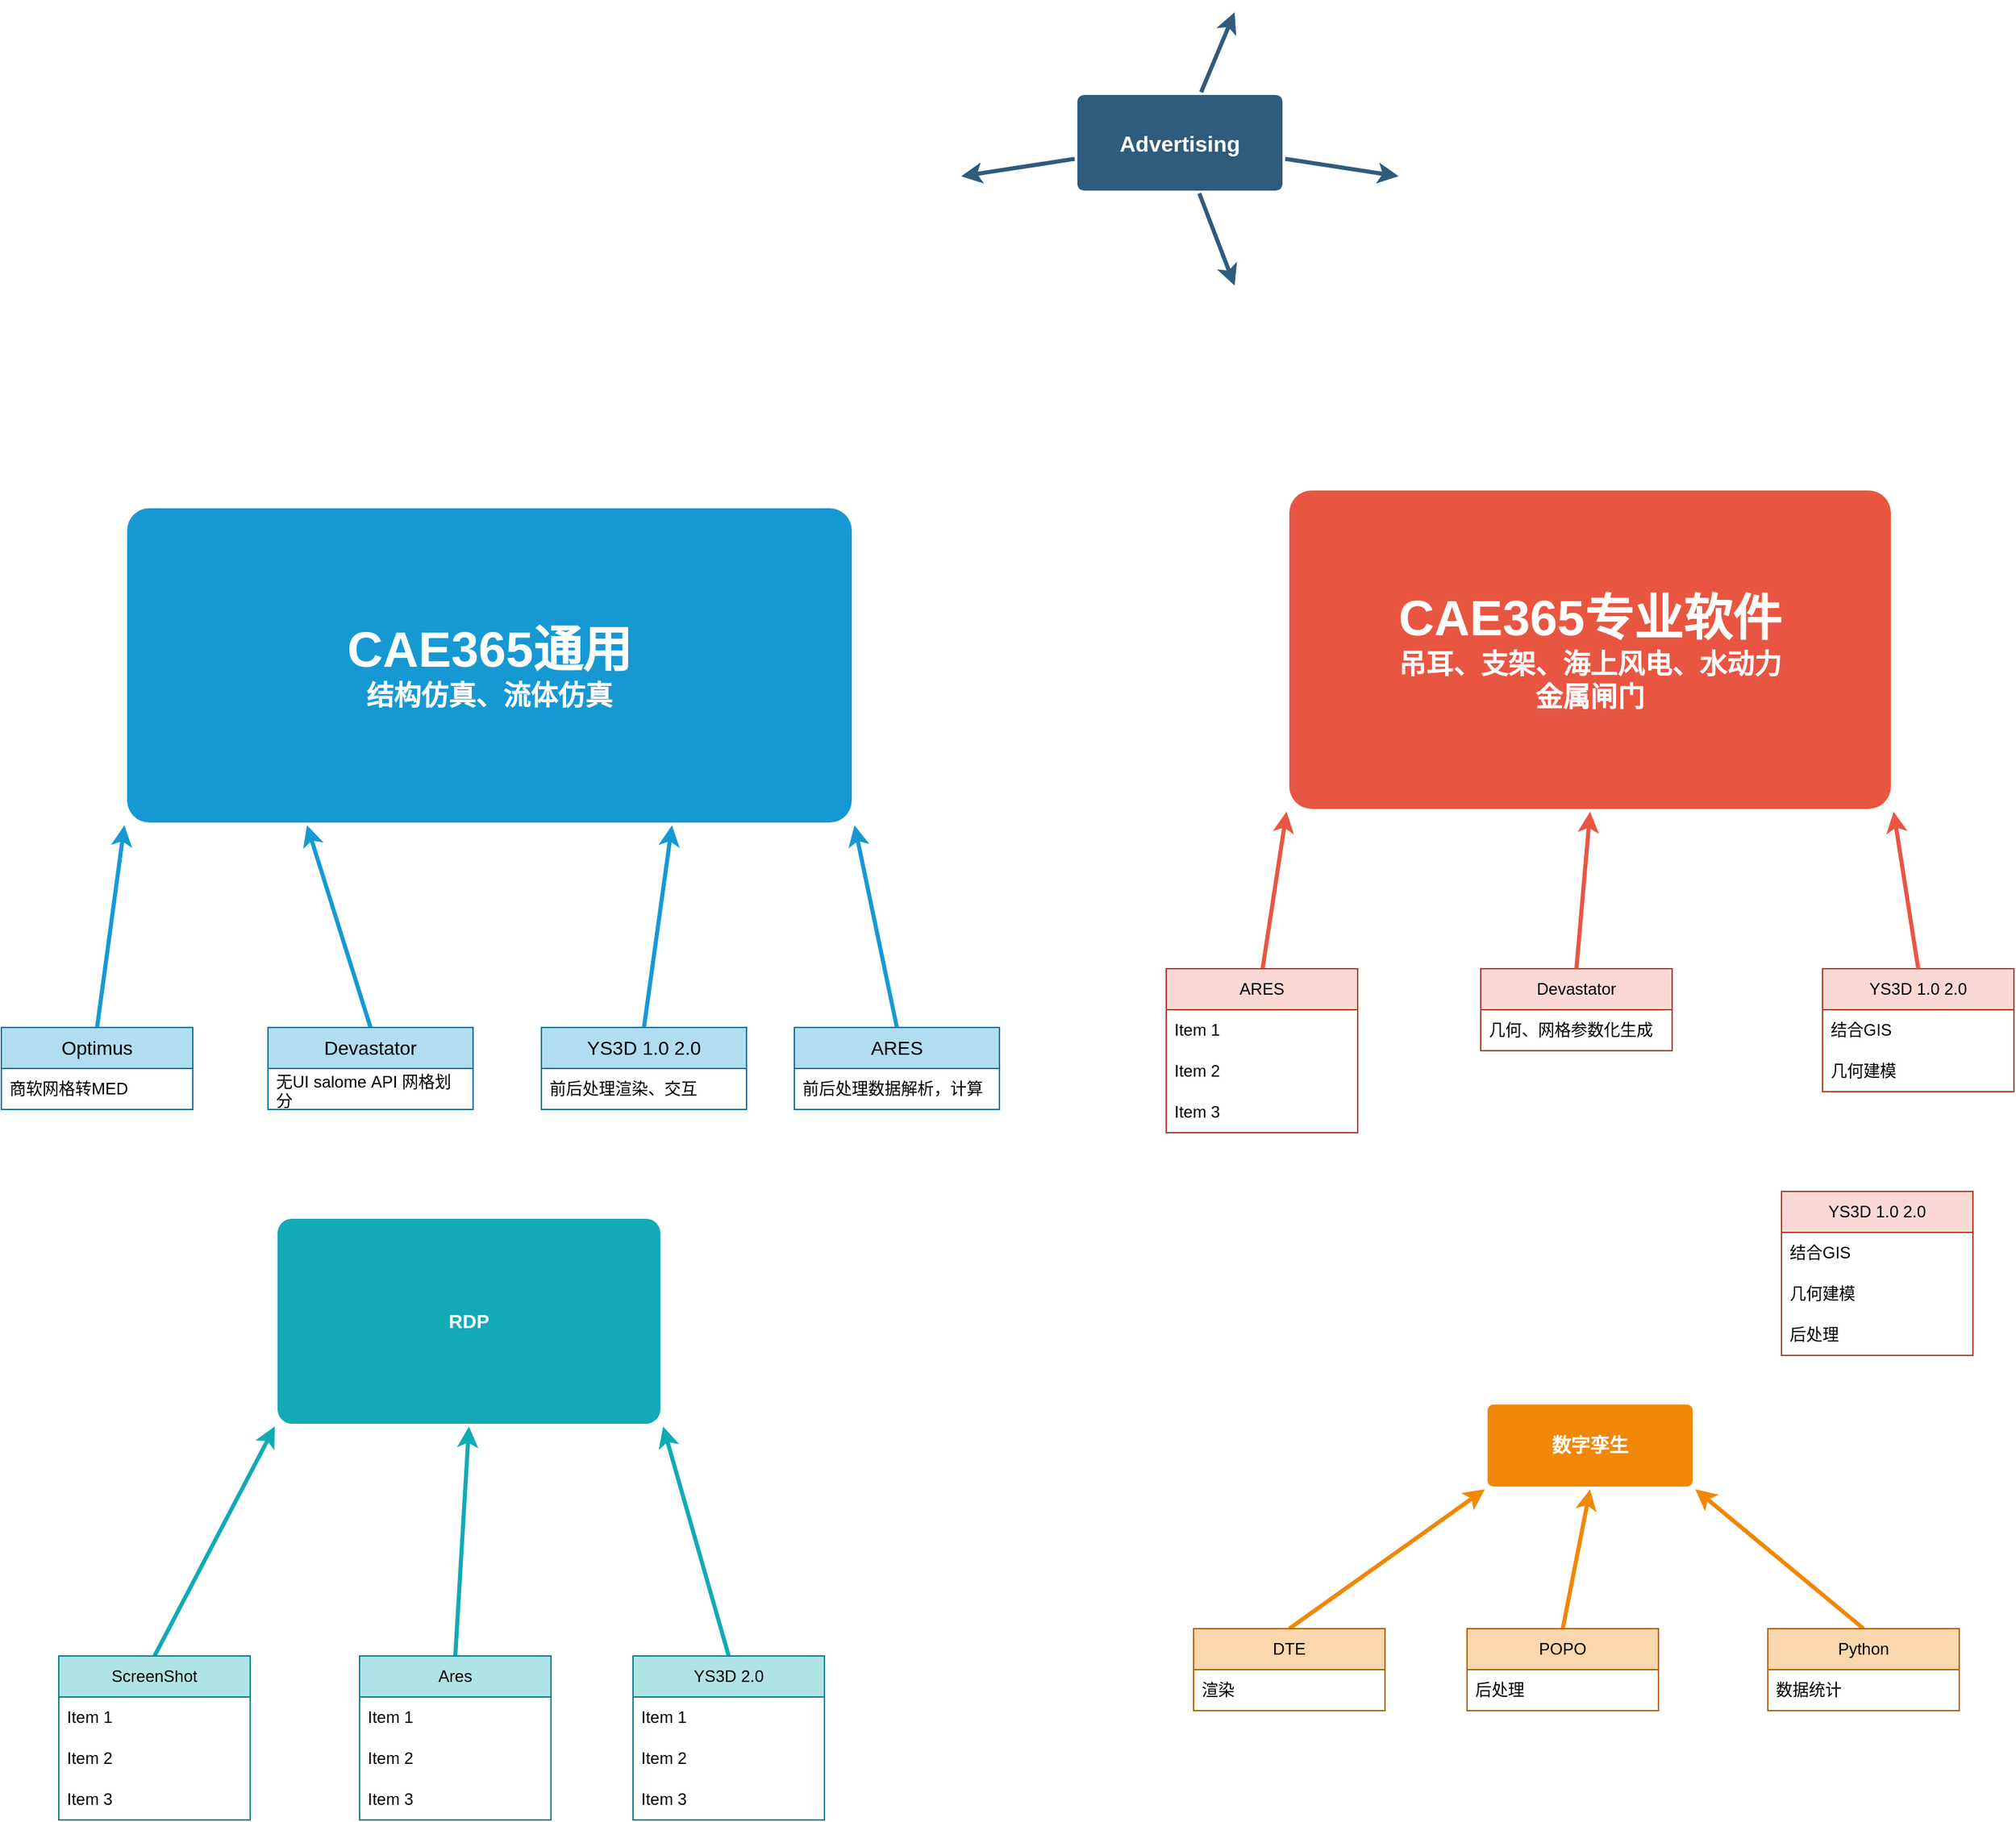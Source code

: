 <mxfile version="27.0.6">
  <diagram id="6a731a19-8d31-9384-78a2-239565b7b9f0" name="Page-1">
    <mxGraphModel dx="1766" dy="504" grid="1" gridSize="10" guides="1" tooltips="1" connect="1" arrows="1" fold="1" page="1" pageScale="1" pageWidth="1169" pageHeight="827" background="none" math="0" shadow="0">
      <root>
        <mxCell id="0" />
        <mxCell id="1" parent="0" />
        <mxCell id="1745" value="" style="edgeStyle=none;rounded=0;jumpStyle=none;html=1;shadow=0;labelBackgroundColor=none;startArrow=none;startFill=0;endArrow=classic;endFill=1;jettySize=auto;orthogonalLoop=1;strokeColor=#2F5B7C;strokeWidth=3;fontFamily=Helvetica;fontSize=16;fontColor=#23445D;spacing=5;" parent="1" source="1749" edge="1">
          <mxGeometry relative="1" as="geometry">
            <mxPoint x="720" y="267" as="targetPoint" />
          </mxGeometry>
        </mxCell>
        <mxCell id="1746" value="" style="edgeStyle=none;rounded=0;jumpStyle=none;html=1;shadow=0;labelBackgroundColor=none;startArrow=none;startFill=0;endArrow=classic;endFill=1;jettySize=auto;orthogonalLoop=1;strokeColor=#2F5B7C;strokeWidth=3;fontFamily=Helvetica;fontSize=16;fontColor=#23445D;spacing=5;" parent="1" source="1749" edge="1">
          <mxGeometry relative="1" as="geometry">
            <mxPoint x="840" y="387" as="targetPoint" />
          </mxGeometry>
        </mxCell>
        <mxCell id="1747" value="" style="edgeStyle=none;rounded=0;jumpStyle=none;html=1;shadow=0;labelBackgroundColor=none;startArrow=none;startFill=0;endArrow=classic;endFill=1;jettySize=auto;orthogonalLoop=1;strokeColor=#2F5B7C;strokeWidth=3;fontFamily=Helvetica;fontSize=16;fontColor=#23445D;spacing=5;" parent="1" source="1749" edge="1">
          <mxGeometry relative="1" as="geometry">
            <mxPoint x="720" y="467" as="targetPoint" />
          </mxGeometry>
        </mxCell>
        <mxCell id="1748" value="" style="edgeStyle=none;rounded=0;jumpStyle=none;html=1;shadow=0;labelBackgroundColor=none;startArrow=none;startFill=0;endArrow=classic;endFill=1;jettySize=auto;orthogonalLoop=1;strokeColor=#2F5B7C;strokeWidth=3;fontFamily=Helvetica;fontSize=16;fontColor=#23445D;spacing=5;" parent="1" source="1749" edge="1">
          <mxGeometry relative="1" as="geometry">
            <mxPoint x="520" y="387" as="targetPoint" />
          </mxGeometry>
        </mxCell>
        <mxCell id="1749" value="Advertising" style="rounded=1;whiteSpace=wrap;html=1;shadow=0;labelBackgroundColor=none;strokeColor=none;strokeWidth=3;fillColor=#2F5B7C;fontFamily=Helvetica;fontSize=16;fontColor=#FFFFFF;align=center;fontStyle=1;spacing=5;arcSize=7;perimeterSpacing=2;" parent="1" vertex="1">
          <mxGeometry x="605" y="327.5" width="150" height="70" as="geometry" />
        </mxCell>
        <mxCell id="1750" value="" style="edgeStyle=none;rounded=1;jumpStyle=none;html=1;shadow=0;labelBackgroundColor=none;startArrow=none;startFill=0;jettySize=auto;orthogonalLoop=1;strokeColor=#E85642;strokeWidth=3;fontFamily=Helvetica;fontSize=14;fontColor=#FFFFFF;spacing=5;fontStyle=1;fillColor=#b0e3e6;entryX=0;entryY=1;entryDx=0;entryDy=0;exitX=0.5;exitY=0.025;exitDx=0;exitDy=0;exitPerimeter=0;" parent="1" source="hU8TNFoHVjc1xS8ysNcD-1803" target="1753" edge="1">
          <mxGeometry relative="1" as="geometry">
            <mxPoint x="745.0" y="946.0" as="sourcePoint" />
          </mxGeometry>
        </mxCell>
        <mxCell id="1753" value="&lt;font style=&quot;font-size: 36px;&quot;&gt;CAE365专业软件&lt;/font&gt;&lt;div&gt;&lt;font style=&quot;font-size: 20px;&quot;&gt;吊耳、支架、海上风电、水动力&lt;/font&gt;&lt;/div&gt;&lt;div&gt;&lt;font style=&quot;font-size: 20px;&quot;&gt;金属闸门&lt;/font&gt;&lt;/div&gt;" style="rounded=1;whiteSpace=wrap;html=1;shadow=0;labelBackgroundColor=none;strokeColor=none;strokeWidth=3;fillColor=#e85642;fontFamily=Helvetica;fontSize=14;fontColor=#FFFFFF;align=center;spacing=5;fontStyle=1;arcSize=7;perimeterSpacing=2;" parent="1" vertex="1">
          <mxGeometry x="760" y="617" width="440" height="233" as="geometry" />
        </mxCell>
        <mxCell id="1757" value="" style="edgeStyle=none;rounded=0;jumpStyle=none;html=1;shadow=0;labelBackgroundColor=none;startArrow=none;startFill=0;endArrow=classic;endFill=1;jettySize=auto;orthogonalLoop=1;strokeColor=#1699D3;strokeWidth=3;fontFamily=Helvetica;fontSize=14;fontColor=#FFFFFF;spacing=5;exitX=0.5;exitY=0;exitDx=0;exitDy=0;entryX=0;entryY=1;entryDx=0;entryDy=0;" parent="1" source="hU8TNFoHVjc1xS8ysNcD-1781" target="1760" edge="1">
          <mxGeometry relative="1" as="geometry">
            <mxPoint x="480" y="900" as="targetPoint" />
            <mxPoint x="2.0" y="1008" as="sourcePoint" />
          </mxGeometry>
        </mxCell>
        <mxCell id="1758" value="" style="edgeStyle=none;rounded=0;jumpStyle=none;html=1;shadow=0;labelBackgroundColor=none;startArrow=none;startFill=0;endArrow=classic;endFill=1;jettySize=auto;orthogonalLoop=1;strokeColor=#1699D3;strokeWidth=3;fontFamily=Helvetica;fontSize=14;fontColor=#FFFFFF;spacing=5;entryX=0.25;entryY=1;entryDx=0;entryDy=0;exitX=0.5;exitY=0;exitDx=0;exitDy=0;" parent="1" source="hU8TNFoHVjc1xS8ysNcD-1785" target="1760" edge="1">
          <mxGeometry relative="1" as="geometry">
            <mxPoint x="125.0" y="1008" as="sourcePoint" />
            <mxPoint x="565" y="934" as="targetPoint" />
          </mxGeometry>
        </mxCell>
        <mxCell id="1759" value="" style="edgeStyle=none;rounded=0;jumpStyle=none;html=1;shadow=0;labelBackgroundColor=none;startArrow=none;startFill=0;endArrow=classic;endFill=1;jettySize=auto;orthogonalLoop=1;strokeColor=#1699D3;strokeWidth=3;fontFamily=Helvetica;fontSize=14;fontColor=#FFFFFF;spacing=5;entryX=1;entryY=1;entryDx=0;entryDy=0;exitX=0.5;exitY=0;exitDx=0;exitDy=0;" parent="1" source="hU8TNFoHVjc1xS8ysNcD-1799" target="1760" edge="1">
          <mxGeometry relative="1" as="geometry">
            <mxPoint x="520" y="980" as="sourcePoint" />
            <mxPoint x="730" y="870" as="targetPoint" />
          </mxGeometry>
        </mxCell>
        <mxCell id="1760" value="&lt;font style=&quot;font-size: 36px;&quot;&gt;CAE365通用&lt;/font&gt;&lt;div&gt;&lt;font style=&quot;font-size: 20px;&quot;&gt;结构仿真、流体仿真&lt;/font&gt;&lt;/div&gt;" style="rounded=1;whiteSpace=wrap;html=1;shadow=0;labelBackgroundColor=none;strokeColor=none;strokeWidth=3;fillColor=#1699d3;fontFamily=Helvetica;fontSize=14;fontColor=#FFFFFF;align=center;spacing=5;fontStyle=1;arcSize=7;perimeterSpacing=2;" parent="1" vertex="1">
          <mxGeometry x="-90" y="630" width="530" height="230" as="geometry" />
        </mxCell>
        <mxCell id="1764" value="数字孪生" style="rounded=1;whiteSpace=wrap;html=1;shadow=0;labelBackgroundColor=none;strokeColor=none;strokeWidth=3;fillColor=#F08705;fontFamily=Helvetica;fontSize=14;fontColor=#FFFFFF;align=center;spacing=5;fontStyle=1;arcSize=7;perimeterSpacing=2;" parent="1" vertex="1">
          <mxGeometry x="905" y="1286" width="150" height="60" as="geometry" />
        </mxCell>
        <mxCell id="1766" value="" style="edgeStyle=none;rounded=0;jumpStyle=none;html=1;shadow=0;labelBackgroundColor=none;startArrow=none;startFill=0;endArrow=classic;endFill=1;jettySize=auto;orthogonalLoop=1;strokeColor=#F08705;strokeWidth=3;fontFamily=Helvetica;fontSize=14;fontColor=#FFFFFF;spacing=5;exitX=0.5;exitY=0;exitDx=0;exitDy=0;entryX=1;entryY=1;entryDx=0;entryDy=0;" parent="1" source="hU8TNFoHVjc1xS8ysNcD-1839" target="1764" edge="1">
          <mxGeometry relative="1" as="geometry">
            <mxPoint x="1108.889" y="1258" as="targetPoint" />
          </mxGeometry>
        </mxCell>
        <mxCell id="1768" value="" style="edgeStyle=none;rounded=0;jumpStyle=none;html=1;shadow=0;labelBackgroundColor=none;startArrow=none;startFill=0;endArrow=classic;endFill=1;jettySize=auto;orthogonalLoop=1;strokeColor=#F08705;strokeWidth=3;fontFamily=Helvetica;fontSize=14;fontColor=#FFFFFF;spacing=5;exitX=0.5;exitY=0;exitDx=0;exitDy=0;entryX=0.5;entryY=1;entryDx=0;entryDy=0;" parent="1" source="hU8TNFoHVjc1xS8ysNcD-1835" target="1764" edge="1">
          <mxGeometry relative="1" as="geometry">
            <mxPoint x="980" y="1198" as="targetPoint" />
          </mxGeometry>
        </mxCell>
        <mxCell id="1770" value="" style="edgeStyle=none;rounded=0;jumpStyle=none;html=1;shadow=0;labelBackgroundColor=none;startArrow=none;startFill=0;endArrow=classic;endFill=1;jettySize=auto;orthogonalLoop=1;strokeColor=#F08705;strokeWidth=3;fontFamily=Helvetica;fontSize=14;fontColor=#FFFFFF;spacing=5;exitX=0.5;exitY=0;exitDx=0;exitDy=0;entryX=0;entryY=1;entryDx=0;entryDy=0;" parent="1" source="hU8TNFoHVjc1xS8ysNcD-1831" target="1764" edge="1">
          <mxGeometry relative="1" as="geometry">
            <mxPoint x="910" y="1350" as="targetPoint" />
          </mxGeometry>
        </mxCell>
        <mxCell id="1771" value="RDP" style="rounded=1;whiteSpace=wrap;html=1;shadow=0;labelBackgroundColor=none;strokeColor=none;strokeWidth=3;fillColor=#12aab5;fontFamily=Helvetica;fontSize=14;fontColor=#FFFFFF;align=center;spacing=5;fontStyle=1;arcSize=7;perimeterSpacing=2;" parent="1" vertex="1">
          <mxGeometry x="20" y="1150" width="280" height="150" as="geometry" />
        </mxCell>
        <mxCell id="1773" value="" style="edgeStyle=none;rounded=1;jumpStyle=none;html=1;shadow=0;labelBackgroundColor=none;startArrow=none;startFill=0;jettySize=auto;orthogonalLoop=1;strokeColor=#12AAB5;strokeWidth=3;fontFamily=Helvetica;fontSize=14;fontColor=#FFFFFF;spacing=5;fontStyle=1;fillColor=#b0e3e6;entryX=0;entryY=1;entryDx=0;entryDy=0;exitX=0.5;exitY=0;exitDx=0;exitDy=0;" parent="1" source="hU8TNFoHVjc1xS8ysNcD-1819" target="1771" edge="1">
          <mxGeometry relative="1" as="geometry">
            <mxPoint x="50" y="1380" as="sourcePoint" />
            <mxPoint x="-112.106" y="1428" as="targetPoint" />
          </mxGeometry>
        </mxCell>
        <mxCell id="1777" value="" style="edgeStyle=none;rounded=1;jumpStyle=none;html=1;shadow=0;labelBackgroundColor=none;startArrow=none;startFill=0;jettySize=auto;orthogonalLoop=1;strokeColor=#12AAB5;strokeWidth=3;fontFamily=Helvetica;fontSize=14;fontColor=#FFFFFF;spacing=5;fontStyle=1;fillColor=#b0e3e6;entryX=0.5;entryY=1;entryDx=0;entryDy=0;exitX=0.5;exitY=0;exitDx=0;exitDy=0;" parent="1" source="hU8TNFoHVjc1xS8ysNcD-1823" target="1771" edge="1">
          <mxGeometry relative="1" as="geometry">
            <mxPoint x="180" y="1390" as="sourcePoint" />
            <mxPoint x="307.683" y="1398" as="targetPoint" />
          </mxGeometry>
        </mxCell>
        <mxCell id="1779" value="" style="edgeStyle=none;rounded=1;jumpStyle=none;html=1;shadow=0;labelBackgroundColor=none;startArrow=none;startFill=0;jettySize=auto;orthogonalLoop=1;strokeColor=#12AAB5;strokeWidth=3;fontFamily=Helvetica;fontSize=14;fontColor=#FFFFFF;spacing=5;fontStyle=1;fillColor=#b0e3e6;entryX=1;entryY=1;entryDx=0;entryDy=0;exitX=0.5;exitY=0;exitDx=0;exitDy=0;" parent="1" source="hU8TNFoHVjc1xS8ysNcD-1827" target="1771" edge="1">
          <mxGeometry relative="1" as="geometry">
            <mxPoint x="300" y="1370" as="sourcePoint" />
            <mxPoint x="474.93" y="1408" as="targetPoint" />
          </mxGeometry>
        </mxCell>
        <mxCell id="rSEE2Miv-pQjoeNsD3oL-1780" value="" style="edgeStyle=none;rounded=0;jumpStyle=none;html=1;shadow=0;labelBackgroundColor=none;startArrow=none;startFill=0;endArrow=classic;endFill=1;jettySize=auto;orthogonalLoop=1;strokeColor=#1699D3;strokeWidth=3;fontFamily=Helvetica;fontSize=14;fontColor=#FFFFFF;spacing=5;entryX=0.75;entryY=1;entryDx=0;entryDy=0;exitX=0.5;exitY=0;exitDx=0;exitDy=0;" parent="1" source="hU8TNFoHVjc1xS8ysNcD-1797" target="1760" edge="1">
          <mxGeometry relative="1" as="geometry">
            <mxPoint x="325" y="1008" as="sourcePoint" />
            <mxPoint x="445" y="812" as="targetPoint" />
          </mxGeometry>
        </mxCell>
        <mxCell id="hU8TNFoHVjc1xS8ysNcD-1781" value="&lt;span style=&quot;font-size: 14px;&quot;&gt;&lt;font style=&quot;color: rgb(0, 0, 0);&quot;&gt;Optimus&lt;/font&gt;&lt;/span&gt;" style="swimlane;fontStyle=0;childLayout=stackLayout;horizontal=1;startSize=30;horizontalStack=0;resizeParent=1;resizeParentMax=0;resizeLast=0;collapsible=1;marginBottom=0;whiteSpace=wrap;html=1;fillColor=#b1ddf0;strokeColor=#10739e;" vertex="1" parent="1">
          <mxGeometry x="-182" y="1010" width="140" height="60" as="geometry">
            <mxRectangle x="-145" y="1100" width="60" height="30" as="alternateBounds" />
          </mxGeometry>
        </mxCell>
        <mxCell id="hU8TNFoHVjc1xS8ysNcD-1782" value="商软网格转MED" style="text;align=left;verticalAlign=middle;spacingLeft=4;spacingRight=4;overflow=hidden;points=[[0,0.5],[1,0.5]];portConstraint=eastwest;rotatable=0;whiteSpace=wrap;html=1;" vertex="1" parent="hU8TNFoHVjc1xS8ysNcD-1781">
          <mxGeometry y="30" width="140" height="30" as="geometry" />
        </mxCell>
        <mxCell id="hU8TNFoHVjc1xS8ysNcD-1785" value="&lt;span style=&quot;font-size: 14px;&quot;&gt;Devastator&lt;/span&gt;" style="swimlane;fontStyle=0;childLayout=stackLayout;horizontal=1;startSize=30;horizontalStack=0;resizeParent=1;resizeParentMax=0;resizeLast=0;collapsible=1;marginBottom=0;whiteSpace=wrap;html=1;fillColor=#b1ddf0;strokeColor=#10739e;movable=1;resizable=1;rotatable=1;deletable=1;editable=1;locked=0;connectable=1;" vertex="1" parent="1">
          <mxGeometry x="13" y="1010" width="150" height="60" as="geometry">
            <mxRectangle x="-145" y="1100" width="60" height="30" as="alternateBounds" />
          </mxGeometry>
        </mxCell>
        <mxCell id="hU8TNFoHVjc1xS8ysNcD-1786" value="无UI&amp;nbsp;salome&amp;nbsp;API&amp;nbsp;网格划分" style="text;align=left;verticalAlign=middle;spacingLeft=4;spacingRight=4;overflow=hidden;points=[[0,0.5],[1,0.5]];portConstraint=eastwest;rotatable=1;whiteSpace=wrap;html=1;movable=1;resizable=1;deletable=1;editable=1;locked=0;connectable=1;" vertex="1" parent="hU8TNFoHVjc1xS8ysNcD-1785">
          <mxGeometry y="30" width="150" height="30" as="geometry" />
        </mxCell>
        <mxCell id="hU8TNFoHVjc1xS8ysNcD-1797" value="&lt;span style=&quot;font-size: 14px;&quot;&gt;YS3D 1.0 2.0&lt;/span&gt;" style="swimlane;fontStyle=0;childLayout=stackLayout;horizontal=1;startSize=30;horizontalStack=0;resizeParent=1;resizeParentMax=0;resizeLast=0;collapsible=1;marginBottom=0;whiteSpace=wrap;html=1;fillColor=#b1ddf0;strokeColor=#10739e;movable=1;resizable=1;rotatable=1;deletable=1;editable=1;locked=0;connectable=1;" vertex="1" parent="1">
          <mxGeometry x="213" y="1010" width="150" height="60" as="geometry">
            <mxRectangle x="-145" y="1100" width="60" height="30" as="alternateBounds" />
          </mxGeometry>
        </mxCell>
        <mxCell id="hU8TNFoHVjc1xS8ysNcD-1798" value="前后处理渲染、交互" style="text;align=left;verticalAlign=middle;spacingLeft=4;spacingRight=4;overflow=hidden;points=[[0,0.5],[1,0.5]];portConstraint=eastwest;rotatable=1;whiteSpace=wrap;html=1;movable=1;resizable=1;deletable=1;editable=1;locked=0;connectable=1;" vertex="1" parent="hU8TNFoHVjc1xS8ysNcD-1797">
          <mxGeometry y="30" width="150" height="30" as="geometry" />
        </mxCell>
        <mxCell id="hU8TNFoHVjc1xS8ysNcD-1799" value="&lt;span style=&quot;font-size: 14px;&quot;&gt;ARES&lt;/span&gt;" style="swimlane;fontStyle=0;childLayout=stackLayout;horizontal=1;startSize=30;horizontalStack=0;resizeParent=1;resizeParentMax=0;resizeLast=0;collapsible=1;marginBottom=0;whiteSpace=wrap;html=1;fillColor=#b1ddf0;strokeColor=#10739e;movable=1;resizable=1;rotatable=1;deletable=1;editable=1;locked=0;connectable=1;" vertex="1" parent="1">
          <mxGeometry x="398" y="1010" width="150" height="60" as="geometry">
            <mxRectangle x="-145" y="1100" width="60" height="30" as="alternateBounds" />
          </mxGeometry>
        </mxCell>
        <mxCell id="hU8TNFoHVjc1xS8ysNcD-1800" value="前后处理数据解析，计算" style="text;align=left;verticalAlign=middle;spacingLeft=4;spacingRight=4;overflow=hidden;points=[[0,0.5],[1,0.5]];portConstraint=eastwest;rotatable=1;whiteSpace=wrap;html=1;movable=1;resizable=1;deletable=1;editable=1;locked=0;connectable=1;" vertex="1" parent="hU8TNFoHVjc1xS8ysNcD-1799">
          <mxGeometry y="30" width="150" height="30" as="geometry" />
        </mxCell>
        <mxCell id="hU8TNFoHVjc1xS8ysNcD-1803" value="ARES" style="swimlane;fontStyle=0;childLayout=stackLayout;horizontal=1;startSize=30;horizontalStack=0;resizeParent=1;resizeParentMax=0;resizeLast=0;collapsible=1;marginBottom=0;whiteSpace=wrap;html=1;strokeColor=#ae4132;align=center;verticalAlign=middle;fontFamily=Helvetica;fontSize=12;resizable=1;fillColor=#fad9d5;" vertex="1" parent="1">
          <mxGeometry x="670" y="967" width="140" height="120" as="geometry" />
        </mxCell>
        <mxCell id="hU8TNFoHVjc1xS8ysNcD-1804" value="Item 1" style="text;strokeColor=none;fillColor=none;align=left;verticalAlign=middle;spacingLeft=4;spacingRight=4;overflow=hidden;points=[[0,0.5],[1,0.5]];portConstraint=eastwest;rotatable=0;whiteSpace=wrap;html=1;fontFamily=Helvetica;fontSize=12;fontColor=default;fontStyle=0;resizable=1;horizontal=1;" vertex="1" parent="hU8TNFoHVjc1xS8ysNcD-1803">
          <mxGeometry y="30" width="140" height="30" as="geometry" />
        </mxCell>
        <mxCell id="hU8TNFoHVjc1xS8ysNcD-1805" value="Item 2" style="text;strokeColor=none;fillColor=none;align=left;verticalAlign=middle;spacingLeft=4;spacingRight=4;overflow=hidden;points=[[0,0.5],[1,0.5]];portConstraint=eastwest;rotatable=0;whiteSpace=wrap;html=1;fontFamily=Helvetica;fontSize=12;fontColor=default;fontStyle=0;resizable=1;horizontal=1;" vertex="1" parent="hU8TNFoHVjc1xS8ysNcD-1803">
          <mxGeometry y="60" width="140" height="30" as="geometry" />
        </mxCell>
        <mxCell id="hU8TNFoHVjc1xS8ysNcD-1806" value="Item 3" style="text;strokeColor=none;fillColor=none;align=left;verticalAlign=middle;spacingLeft=4;spacingRight=4;overflow=hidden;points=[[0,0.5],[1,0.5]];portConstraint=eastwest;rotatable=0;whiteSpace=wrap;html=1;fontFamily=Helvetica;fontSize=12;fontColor=default;fontStyle=0;resizable=1;horizontal=1;" vertex="1" parent="hU8TNFoHVjc1xS8ysNcD-1803">
          <mxGeometry y="90" width="140" height="30" as="geometry" />
        </mxCell>
        <mxCell id="hU8TNFoHVjc1xS8ysNcD-1809" value="Devastator" style="swimlane;fontStyle=0;childLayout=stackLayout;horizontal=1;startSize=30;horizontalStack=0;resizeParent=1;resizeParentMax=0;resizeLast=0;collapsible=1;marginBottom=0;whiteSpace=wrap;html=1;strokeColor=#ae4132;align=center;verticalAlign=middle;fontFamily=Helvetica;fontSize=12;resizable=1;fillColor=#fad9d5;" vertex="1" parent="1">
          <mxGeometry x="900" y="967" width="140" height="60" as="geometry" />
        </mxCell>
        <mxCell id="hU8TNFoHVjc1xS8ysNcD-1810" value="几何、网格参数化生成" style="text;strokeColor=none;fillColor=none;align=left;verticalAlign=middle;spacingLeft=4;spacingRight=4;overflow=hidden;points=[[0,0.5],[1,0.5]];portConstraint=eastwest;rotatable=0;whiteSpace=wrap;html=1;fontFamily=Helvetica;fontSize=12;fontColor=default;fontStyle=0;resizable=1;horizontal=1;" vertex="1" parent="hU8TNFoHVjc1xS8ysNcD-1809">
          <mxGeometry y="30" width="140" height="30" as="geometry" />
        </mxCell>
        <mxCell id="hU8TNFoHVjc1xS8ysNcD-1813" value="YS3D 1.0 2.0" style="swimlane;fontStyle=0;childLayout=stackLayout;horizontal=1;startSize=30;horizontalStack=0;resizeParent=1;resizeParentMax=0;resizeLast=0;collapsible=1;marginBottom=0;whiteSpace=wrap;html=1;strokeColor=#ae4132;align=center;verticalAlign=middle;fontFamily=Helvetica;fontSize=12;resizable=1;fillColor=#fad9d5;" vertex="1" parent="1">
          <mxGeometry x="1150" y="967" width="140" height="90" as="geometry" />
        </mxCell>
        <mxCell id="hU8TNFoHVjc1xS8ysNcD-1815" value="结合GIS" style="text;strokeColor=none;fillColor=none;align=left;verticalAlign=middle;spacingLeft=4;spacingRight=4;overflow=hidden;points=[[0,0.5],[1,0.5]];portConstraint=eastwest;rotatable=0;whiteSpace=wrap;html=1;fontFamily=Helvetica;fontSize=12;fontColor=default;fontStyle=0;resizable=1;horizontal=1;" vertex="1" parent="hU8TNFoHVjc1xS8ysNcD-1813">
          <mxGeometry y="30" width="140" height="30" as="geometry" />
        </mxCell>
        <mxCell id="hU8TNFoHVjc1xS8ysNcD-1816" value="几何建模" style="text;strokeColor=none;fillColor=none;align=left;verticalAlign=middle;spacingLeft=4;spacingRight=4;overflow=hidden;points=[[0,0.5],[1,0.5]];portConstraint=eastwest;rotatable=0;whiteSpace=wrap;html=1;fontFamily=Helvetica;fontSize=12;fontColor=default;fontStyle=0;resizable=1;horizontal=1;" vertex="1" parent="hU8TNFoHVjc1xS8ysNcD-1813">
          <mxGeometry y="60" width="140" height="30" as="geometry" />
        </mxCell>
        <mxCell id="hU8TNFoHVjc1xS8ysNcD-1817" value="" style="edgeStyle=none;rounded=1;jumpStyle=none;html=1;shadow=0;labelBackgroundColor=none;startArrow=none;startFill=0;jettySize=auto;orthogonalLoop=1;strokeColor=#E85642;strokeWidth=3;fontFamily=Helvetica;fontSize=14;fontColor=#FFFFFF;spacing=5;fontStyle=1;fillColor=#b0e3e6;entryX=0.5;entryY=1;entryDx=0;entryDy=0;exitX=0.5;exitY=0;exitDx=0;exitDy=0;" edge="1" parent="1" source="hU8TNFoHVjc1xS8ysNcD-1809" target="1753">
          <mxGeometry relative="1" as="geometry">
            <mxPoint x="750" y="988" as="sourcePoint" />
            <mxPoint x="768" y="870" as="targetPoint" />
          </mxGeometry>
        </mxCell>
        <mxCell id="hU8TNFoHVjc1xS8ysNcD-1818" value="" style="edgeStyle=none;rounded=1;jumpStyle=none;html=1;shadow=0;labelBackgroundColor=none;startArrow=none;startFill=0;jettySize=auto;orthogonalLoop=1;strokeColor=#E85642;strokeWidth=3;fontFamily=Helvetica;fontSize=14;fontColor=#FFFFFF;spacing=5;fontStyle=1;fillColor=#b0e3e6;entryX=1;entryY=1;entryDx=0;entryDy=0;exitX=0.5;exitY=0;exitDx=0;exitDy=0;" edge="1" parent="1" source="hU8TNFoHVjc1xS8ysNcD-1813" target="1753">
          <mxGeometry relative="1" as="geometry">
            <mxPoint x="1030" y="995" as="sourcePoint" />
            <mxPoint x="1060" y="880" as="targetPoint" />
          </mxGeometry>
        </mxCell>
        <mxCell id="hU8TNFoHVjc1xS8ysNcD-1819" value="ScreenShot" style="swimlane;fontStyle=0;childLayout=stackLayout;horizontal=1;startSize=30;horizontalStack=0;resizeParent=1;resizeParentMax=0;resizeLast=0;collapsible=1;marginBottom=0;whiteSpace=wrap;html=1;strokeColor=#0e8088;align=center;verticalAlign=middle;fontFamily=Helvetica;fontSize=12;resizable=1;fillColor=#b0e3e6;" vertex="1" parent="1">
          <mxGeometry x="-140" y="1470" width="140" height="120" as="geometry" />
        </mxCell>
        <mxCell id="hU8TNFoHVjc1xS8ysNcD-1820" value="Item 1" style="text;strokeColor=none;fillColor=none;align=left;verticalAlign=middle;spacingLeft=4;spacingRight=4;overflow=hidden;points=[[0,0.5],[1,0.5]];portConstraint=eastwest;rotatable=0;whiteSpace=wrap;html=1;fontFamily=Helvetica;fontSize=12;fontColor=default;fontStyle=0;resizable=1;horizontal=1;" vertex="1" parent="hU8TNFoHVjc1xS8ysNcD-1819">
          <mxGeometry y="30" width="140" height="30" as="geometry" />
        </mxCell>
        <mxCell id="hU8TNFoHVjc1xS8ysNcD-1821" value="Item 2" style="text;strokeColor=none;fillColor=none;align=left;verticalAlign=middle;spacingLeft=4;spacingRight=4;overflow=hidden;points=[[0,0.5],[1,0.5]];portConstraint=eastwest;rotatable=0;whiteSpace=wrap;html=1;fontFamily=Helvetica;fontSize=12;fontColor=default;fontStyle=0;resizable=1;horizontal=1;" vertex="1" parent="hU8TNFoHVjc1xS8ysNcD-1819">
          <mxGeometry y="60" width="140" height="30" as="geometry" />
        </mxCell>
        <mxCell id="hU8TNFoHVjc1xS8ysNcD-1822" value="Item 3" style="text;strokeColor=none;fillColor=none;align=left;verticalAlign=middle;spacingLeft=4;spacingRight=4;overflow=hidden;points=[[0,0.5],[1,0.5]];portConstraint=eastwest;rotatable=0;whiteSpace=wrap;html=1;fontFamily=Helvetica;fontSize=12;fontColor=default;fontStyle=0;resizable=1;horizontal=1;" vertex="1" parent="hU8TNFoHVjc1xS8ysNcD-1819">
          <mxGeometry y="90" width="140" height="30" as="geometry" />
        </mxCell>
        <mxCell id="hU8TNFoHVjc1xS8ysNcD-1823" value="Ares" style="swimlane;fontStyle=0;childLayout=stackLayout;horizontal=1;startSize=30;horizontalStack=0;resizeParent=1;resizeParentMax=0;resizeLast=0;collapsible=1;marginBottom=0;whiteSpace=wrap;html=1;strokeColor=#0e8088;align=center;verticalAlign=middle;fontFamily=Helvetica;fontSize=12;resizable=1;fillColor=#b0e3e6;" vertex="1" parent="1">
          <mxGeometry x="80" y="1470" width="140" height="120" as="geometry" />
        </mxCell>
        <mxCell id="hU8TNFoHVjc1xS8ysNcD-1824" value="Item 1" style="text;strokeColor=none;fillColor=none;align=left;verticalAlign=middle;spacingLeft=4;spacingRight=4;overflow=hidden;points=[[0,0.5],[1,0.5]];portConstraint=eastwest;rotatable=0;whiteSpace=wrap;html=1;fontFamily=Helvetica;fontSize=12;fontColor=default;fontStyle=0;resizable=1;horizontal=1;" vertex="1" parent="hU8TNFoHVjc1xS8ysNcD-1823">
          <mxGeometry y="30" width="140" height="30" as="geometry" />
        </mxCell>
        <mxCell id="hU8TNFoHVjc1xS8ysNcD-1825" value="Item 2" style="text;strokeColor=none;fillColor=none;align=left;verticalAlign=middle;spacingLeft=4;spacingRight=4;overflow=hidden;points=[[0,0.5],[1,0.5]];portConstraint=eastwest;rotatable=0;whiteSpace=wrap;html=1;fontFamily=Helvetica;fontSize=12;fontColor=default;fontStyle=0;resizable=1;horizontal=1;" vertex="1" parent="hU8TNFoHVjc1xS8ysNcD-1823">
          <mxGeometry y="60" width="140" height="30" as="geometry" />
        </mxCell>
        <mxCell id="hU8TNFoHVjc1xS8ysNcD-1826" value="Item 3" style="text;strokeColor=none;fillColor=none;align=left;verticalAlign=middle;spacingLeft=4;spacingRight=4;overflow=hidden;points=[[0,0.5],[1,0.5]];portConstraint=eastwest;rotatable=0;whiteSpace=wrap;html=1;fontFamily=Helvetica;fontSize=12;fontColor=default;fontStyle=0;resizable=1;horizontal=1;" vertex="1" parent="hU8TNFoHVjc1xS8ysNcD-1823">
          <mxGeometry y="90" width="140" height="30" as="geometry" />
        </mxCell>
        <mxCell id="hU8TNFoHVjc1xS8ysNcD-1827" value="YS3D 2.0" style="swimlane;fontStyle=0;childLayout=stackLayout;horizontal=1;startSize=30;horizontalStack=0;resizeParent=1;resizeParentMax=0;resizeLast=0;collapsible=1;marginBottom=0;whiteSpace=wrap;html=1;strokeColor=#0e8088;align=center;verticalAlign=middle;fontFamily=Helvetica;fontSize=12;resizable=1;fillColor=#b0e3e6;" vertex="1" parent="1">
          <mxGeometry x="280" y="1470" width="140" height="120" as="geometry" />
        </mxCell>
        <mxCell id="hU8TNFoHVjc1xS8ysNcD-1828" value="Item 1" style="text;strokeColor=none;fillColor=none;align=left;verticalAlign=middle;spacingLeft=4;spacingRight=4;overflow=hidden;points=[[0,0.5],[1,0.5]];portConstraint=eastwest;rotatable=0;whiteSpace=wrap;html=1;fontFamily=Helvetica;fontSize=12;fontColor=default;fontStyle=0;resizable=1;horizontal=1;" vertex="1" parent="hU8TNFoHVjc1xS8ysNcD-1827">
          <mxGeometry y="30" width="140" height="30" as="geometry" />
        </mxCell>
        <mxCell id="hU8TNFoHVjc1xS8ysNcD-1829" value="Item 2" style="text;strokeColor=none;fillColor=none;align=left;verticalAlign=middle;spacingLeft=4;spacingRight=4;overflow=hidden;points=[[0,0.5],[1,0.5]];portConstraint=eastwest;rotatable=0;whiteSpace=wrap;html=1;fontFamily=Helvetica;fontSize=12;fontColor=default;fontStyle=0;resizable=1;horizontal=1;" vertex="1" parent="hU8TNFoHVjc1xS8ysNcD-1827">
          <mxGeometry y="60" width="140" height="30" as="geometry" />
        </mxCell>
        <mxCell id="hU8TNFoHVjc1xS8ysNcD-1830" value="Item 3" style="text;strokeColor=none;fillColor=none;align=left;verticalAlign=middle;spacingLeft=4;spacingRight=4;overflow=hidden;points=[[0,0.5],[1,0.5]];portConstraint=eastwest;rotatable=0;whiteSpace=wrap;html=1;fontFamily=Helvetica;fontSize=12;fontColor=default;fontStyle=0;resizable=1;horizontal=1;" vertex="1" parent="hU8TNFoHVjc1xS8ysNcD-1827">
          <mxGeometry y="90" width="140" height="30" as="geometry" />
        </mxCell>
        <mxCell id="hU8TNFoHVjc1xS8ysNcD-1831" value="DTE" style="swimlane;fontStyle=0;childLayout=stackLayout;horizontal=1;startSize=30;horizontalStack=0;resizeParent=1;resizeParentMax=0;resizeLast=0;collapsible=1;marginBottom=0;whiteSpace=wrap;html=1;strokeColor=#b46504;align=center;verticalAlign=middle;fontFamily=Helvetica;fontSize=12;resizable=1;fillColor=#fad7ac;" vertex="1" parent="1">
          <mxGeometry x="690" y="1450" width="140" height="60" as="geometry" />
        </mxCell>
        <mxCell id="hU8TNFoHVjc1xS8ysNcD-1832" value="渲染" style="text;strokeColor=none;fillColor=none;align=left;verticalAlign=middle;spacingLeft=4;spacingRight=4;overflow=hidden;points=[[0,0.5],[1,0.5]];portConstraint=eastwest;rotatable=0;whiteSpace=wrap;html=1;fontFamily=Helvetica;fontSize=12;fontColor=default;fontStyle=0;resizable=1;horizontal=1;" vertex="1" parent="hU8TNFoHVjc1xS8ysNcD-1831">
          <mxGeometry y="30" width="140" height="30" as="geometry" />
        </mxCell>
        <mxCell id="hU8TNFoHVjc1xS8ysNcD-1835" value="POPO" style="swimlane;fontStyle=0;childLayout=stackLayout;horizontal=1;startSize=30;horizontalStack=0;resizeParent=1;resizeParentMax=0;resizeLast=0;collapsible=1;marginBottom=0;whiteSpace=wrap;html=1;strokeColor=#b46504;align=center;verticalAlign=middle;fontFamily=Helvetica;fontSize=12;resizable=1;fillColor=#fad7ac;" vertex="1" parent="1">
          <mxGeometry x="890" y="1450" width="140" height="60" as="geometry" />
        </mxCell>
        <mxCell id="hU8TNFoHVjc1xS8ysNcD-1836" value="后处理" style="text;strokeColor=none;fillColor=none;align=left;verticalAlign=middle;spacingLeft=4;spacingRight=4;overflow=hidden;points=[[0,0.5],[1,0.5]];portConstraint=eastwest;rotatable=0;whiteSpace=wrap;html=1;fontFamily=Helvetica;fontSize=12;fontColor=default;fontStyle=0;resizable=1;horizontal=1;" vertex="1" parent="hU8TNFoHVjc1xS8ysNcD-1835">
          <mxGeometry y="30" width="140" height="30" as="geometry" />
        </mxCell>
        <mxCell id="hU8TNFoHVjc1xS8ysNcD-1839" value="Python" style="swimlane;fontStyle=0;childLayout=stackLayout;horizontal=1;startSize=30;horizontalStack=0;resizeParent=1;resizeParentMax=0;resizeLast=0;collapsible=1;marginBottom=0;whiteSpace=wrap;html=1;strokeColor=#b46504;align=center;verticalAlign=middle;fontFamily=Helvetica;fontSize=12;resizable=1;fillColor=#fad7ac;" vertex="1" parent="1">
          <mxGeometry x="1110" y="1450" width="140" height="60" as="geometry" />
        </mxCell>
        <mxCell id="hU8TNFoHVjc1xS8ysNcD-1840" value="数据统计" style="text;strokeColor=none;fillColor=none;align=left;verticalAlign=middle;spacingLeft=4;spacingRight=4;overflow=hidden;points=[[0,0.5],[1,0.5]];portConstraint=eastwest;rotatable=0;whiteSpace=wrap;html=1;fontFamily=Helvetica;fontSize=12;fontColor=default;fontStyle=0;resizable=1;horizontal=1;" vertex="1" parent="hU8TNFoHVjc1xS8ysNcD-1839">
          <mxGeometry y="30" width="140" height="30" as="geometry" />
        </mxCell>
        <mxCell id="hU8TNFoHVjc1xS8ysNcD-1844" value="YS3D 1.0 2.0" style="swimlane;fontStyle=0;childLayout=stackLayout;horizontal=1;startSize=30;horizontalStack=0;resizeParent=1;resizeParentMax=0;resizeLast=0;collapsible=1;marginBottom=0;whiteSpace=wrap;html=1;strokeColor=#ae4132;align=center;verticalAlign=middle;fontFamily=Helvetica;fontSize=12;resizable=1;fillColor=#fad9d5;" vertex="1" parent="1">
          <mxGeometry x="1120" y="1130" width="140" height="120" as="geometry" />
        </mxCell>
        <mxCell id="hU8TNFoHVjc1xS8ysNcD-1845" value="结合GIS" style="text;strokeColor=none;fillColor=none;align=left;verticalAlign=middle;spacingLeft=4;spacingRight=4;overflow=hidden;points=[[0,0.5],[1,0.5]];portConstraint=eastwest;rotatable=0;whiteSpace=wrap;html=1;fontFamily=Helvetica;fontSize=12;fontColor=default;fontStyle=0;resizable=1;horizontal=1;" vertex="1" parent="hU8TNFoHVjc1xS8ysNcD-1844">
          <mxGeometry y="30" width="140" height="30" as="geometry" />
        </mxCell>
        <mxCell id="hU8TNFoHVjc1xS8ysNcD-1846" value="几何建模" style="text;strokeColor=none;fillColor=none;align=left;verticalAlign=middle;spacingLeft=4;spacingRight=4;overflow=hidden;points=[[0,0.5],[1,0.5]];portConstraint=eastwest;rotatable=0;whiteSpace=wrap;html=1;fontFamily=Helvetica;fontSize=12;fontColor=default;fontStyle=0;resizable=1;horizontal=1;" vertex="1" parent="hU8TNFoHVjc1xS8ysNcD-1844">
          <mxGeometry y="60" width="140" height="30" as="geometry" />
        </mxCell>
        <mxCell id="hU8TNFoHVjc1xS8ysNcD-1847" value="后处理" style="text;strokeColor=none;fillColor=none;align=left;verticalAlign=middle;spacingLeft=4;spacingRight=4;overflow=hidden;points=[[0,0.5],[1,0.5]];portConstraint=eastwest;rotatable=0;whiteSpace=wrap;html=1;fontFamily=Helvetica;fontSize=12;fontColor=default;fontStyle=0;resizable=1;horizontal=1;" vertex="1" parent="hU8TNFoHVjc1xS8ysNcD-1844">
          <mxGeometry y="90" width="140" height="30" as="geometry" />
        </mxCell>
      </root>
    </mxGraphModel>
  </diagram>
</mxfile>
